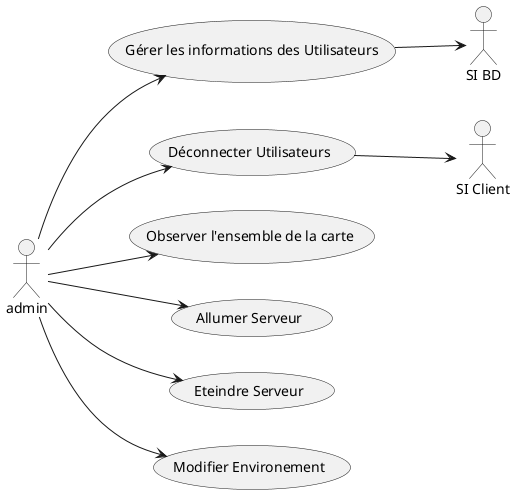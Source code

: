 @startuml
left to right direction
skinparam packageStyle rectangle
actor "admin" as a
actor "SI BD" as b
actor "SI Client" as c

usecase "Gérer les informations des Utilisateurs" as UC0
usecase "Déconnecter Utilisateurs" as UC1
usecase "Observer l'ensemble de la carte" as UC2
usecase "Allumer Serveur" as UC3
usecase "Eteindre Serveur" as UC4
usecase "Modifier Environement" as UC5

a --> UC0
a --> UC1
a --> UC2
a --> UC3
a --> UC4
a --> UC5

UC0 --> b
UC1 --> c


@enduml
